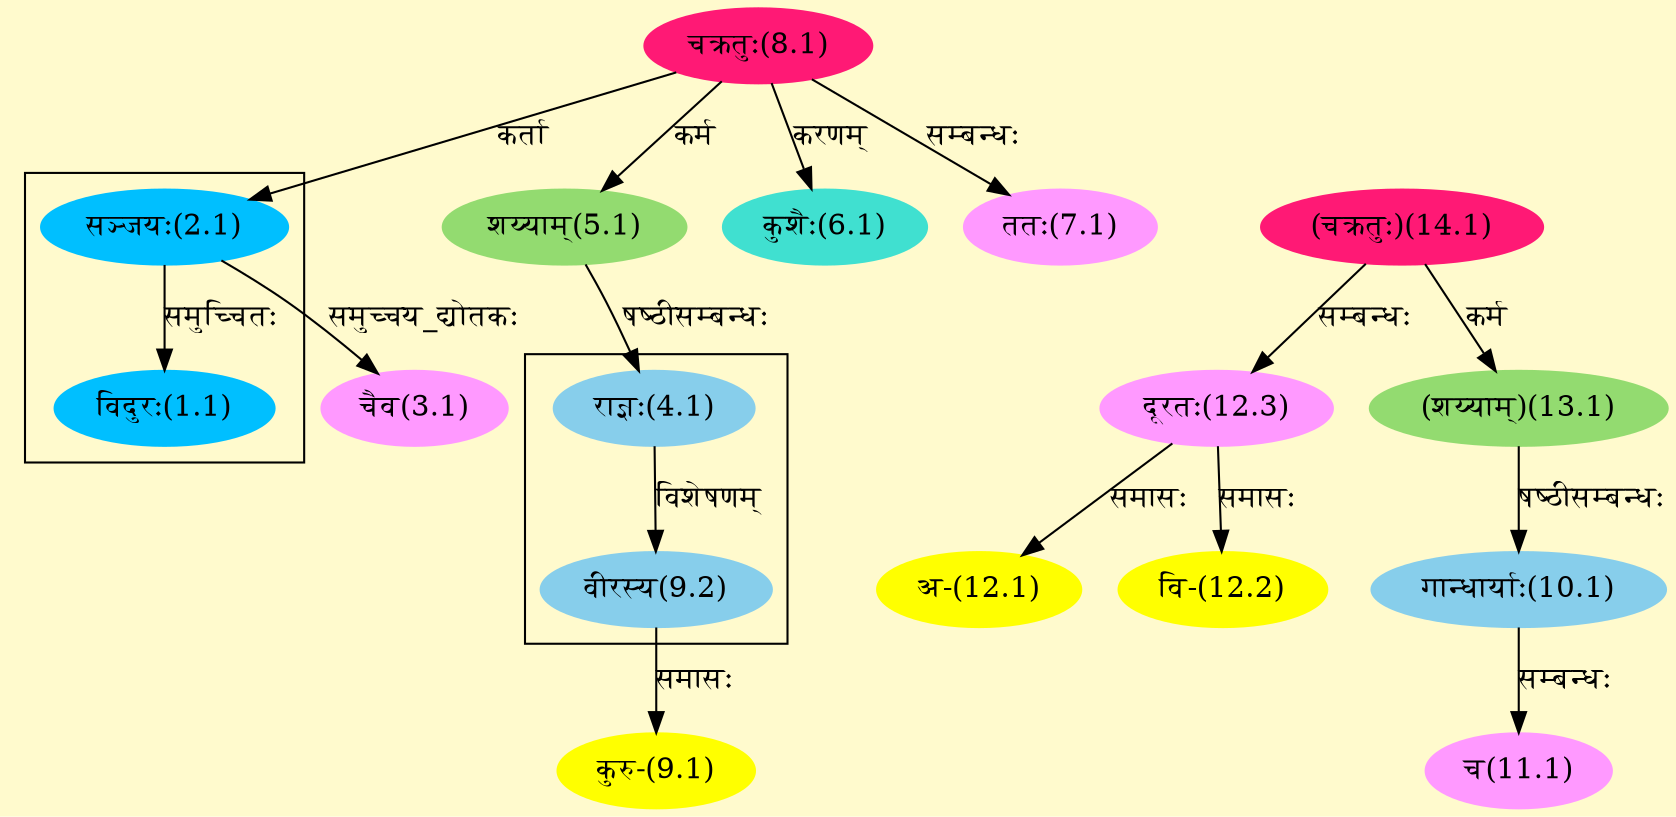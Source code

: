 digraph G{
rankdir=BT;
 compound=true;
 bgcolor="lemonchiffon1";

subgraph cluster_1{
Node1_1 [style=filled, color="#00BFFF" label = "विदुरः(1.1)"]
Node2_1 [style=filled, color="#00BFFF" label = "सञ्जयः(2.1)"]

}

subgraph cluster_2{
Node9_2 [style=filled, color="#87CEEB" label = "वीरस्य(9.2)"]
Node4_1 [style=filled, color="#87CEEB" label = "राज्ञः(4.1)"]

}
Node2_1 [style=filled, color="#00BFFF" label = "सञ्जयः(2.1)"]
Node8_1 [style=filled, color="#FF1975" label = "चक्रतुः(8.1)"]
Node3_1 [style=filled, color="#FF99FF" label = "चैव(3.1)"]
Node4_1 [style=filled, color="#87CEEB" label = "राज्ञः(4.1)"]
Node5_1 [style=filled, color="#93DB70" label = "शय्याम्(5.1)"]
Node6_1 [style=filled, color="#40E0D0" label = "कुशैः(6.1)"]
Node7_1 [style=filled, color="#FF99FF" label = "ततः(7.1)"]
Node9_1 [style=filled, color="#FFFF00" label = "कुरु-(9.1)"]
Node9_2 [style=filled, color="#87CEEB" label = "वीरस्य(9.2)"]
Node10_1 [style=filled, color="#87CEEB" label = "गान्धार्याः(10.1)"]
Node13_1 [style=filled, color="#93DB70" label = "(शय्याम्)(13.1)"]
Node11_1 [style=filled, color="#FF99FF" label = "च(11.1)"]
Node12_1 [style=filled, color="#FFFF00" label = "अ-(12.1)"]
Node12_3 [style=filled, color="#FF99FF" label = "दूरतः(12.3)"]
Node12_2 [style=filled, color="#FFFF00" label = "वि-(12.2)"]
Node14_1 [style=filled, color="#FF1975" label = "(चक्रतुः)(14.1)"]
/* Start of Relations section */

Node1_1 -> Node2_1 [  label="समुच्चितः"  dir="back" ]
Node2_1 -> Node8_1 [  label="कर्ता"  dir="back" ]
Node3_1 -> Node2_1 [  label="समुच्चय_द्योतकः"  dir="back" ]
Node4_1 -> Node5_1 [  label="षष्ठीसम्बन्धः"  dir="back" ]
Node5_1 -> Node8_1 [  label="कर्म"  dir="back" ]
Node6_1 -> Node8_1 [  label="करणम्"  dir="back" ]
Node7_1 -> Node8_1 [  label="सम्बन्धः"  dir="back" ]
Node9_1 -> Node9_2 [  label="समासः"  dir="back" ]
Node9_2 -> Node4_1 [  label="विशेषणम्"  dir="back" ]
Node10_1 -> Node13_1 [  label="षष्ठीसम्बन्धः"  dir="back" ]
Node11_1 -> Node10_1 [  label="सम्बन्धः"  dir="back" ]
Node12_1 -> Node12_3 [  label="समासः"  dir="back" ]
Node12_2 -> Node12_3 [  label="समासः"  dir="back" ]
Node12_3 -> Node14_1 [  label="सम्बन्धः"  dir="back" ]
Node13_1 -> Node14_1 [  label="कर्म"  dir="back" ]
}
